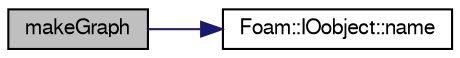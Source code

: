 digraph "makeGraph"
{
  bgcolor="transparent";
  edge [fontname="FreeSans",fontsize="10",labelfontname="FreeSans",labelfontsize="10"];
  node [fontname="FreeSans",fontsize="10",shape=record];
  rankdir="LR";
  Node131406 [label="makeGraph",height=0.2,width=0.4,color="black", fillcolor="grey75", style="filled", fontcolor="black"];
  Node131406 -> Node131407 [color="midnightblue",fontsize="10",style="solid",fontname="FreeSans"];
  Node131407 [label="Foam::IOobject::name",height=0.2,width=0.4,color="black",URL="$a26142.html#acc80e00a8ac919288fb55bd14cc88bf6",tooltip="Return name. "];
}
